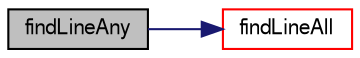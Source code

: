 digraph "findLineAny"
{
  bgcolor="transparent";
  edge [fontname="FreeSans",fontsize="10",labelfontname="FreeSans",labelfontsize="10"];
  node [fontname="FreeSans",fontsize="10",shape=record];
  rankdir="LR";
  Node176 [label="findLineAny",height=0.2,width=0.4,color="black", fillcolor="grey75", style="filled", fontcolor="black"];
  Node176 -> Node177 [color="midnightblue",fontsize="10",style="solid",fontname="FreeSans"];
  Node177 [label="findLineAll",height=0.2,width=0.4,color="red",URL="$a25218.html#a32c00098bc496f0cc93bf1aebc19ee49",tooltip="Get all intersections in order from start to end. "];
}
